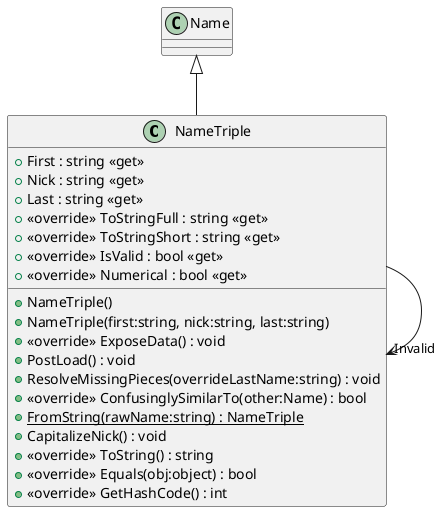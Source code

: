 @startuml
class NameTriple {
    + First : string <<get>>
    + Nick : string <<get>>
    + Last : string <<get>>
    + <<override>> ToStringFull : string <<get>>
    + <<override>> ToStringShort : string <<get>>
    + <<override>> IsValid : bool <<get>>
    + <<override>> Numerical : bool <<get>>
    + NameTriple()
    + NameTriple(first:string, nick:string, last:string)
    + <<override>> ExposeData() : void
    + PostLoad() : void
    + ResolveMissingPieces(overrideLastName:string) : void
    + <<override>> ConfusinglySimilarTo(other:Name) : bool
    + {static} FromString(rawName:string) : NameTriple
    + CapitalizeNick() : void
    + <<override>> ToString() : string
    + <<override>> Equals(obj:object) : bool
    + <<override>> GetHashCode() : int
}
Name <|-- NameTriple
NameTriple --> "Invalid" NameTriple
@enduml
